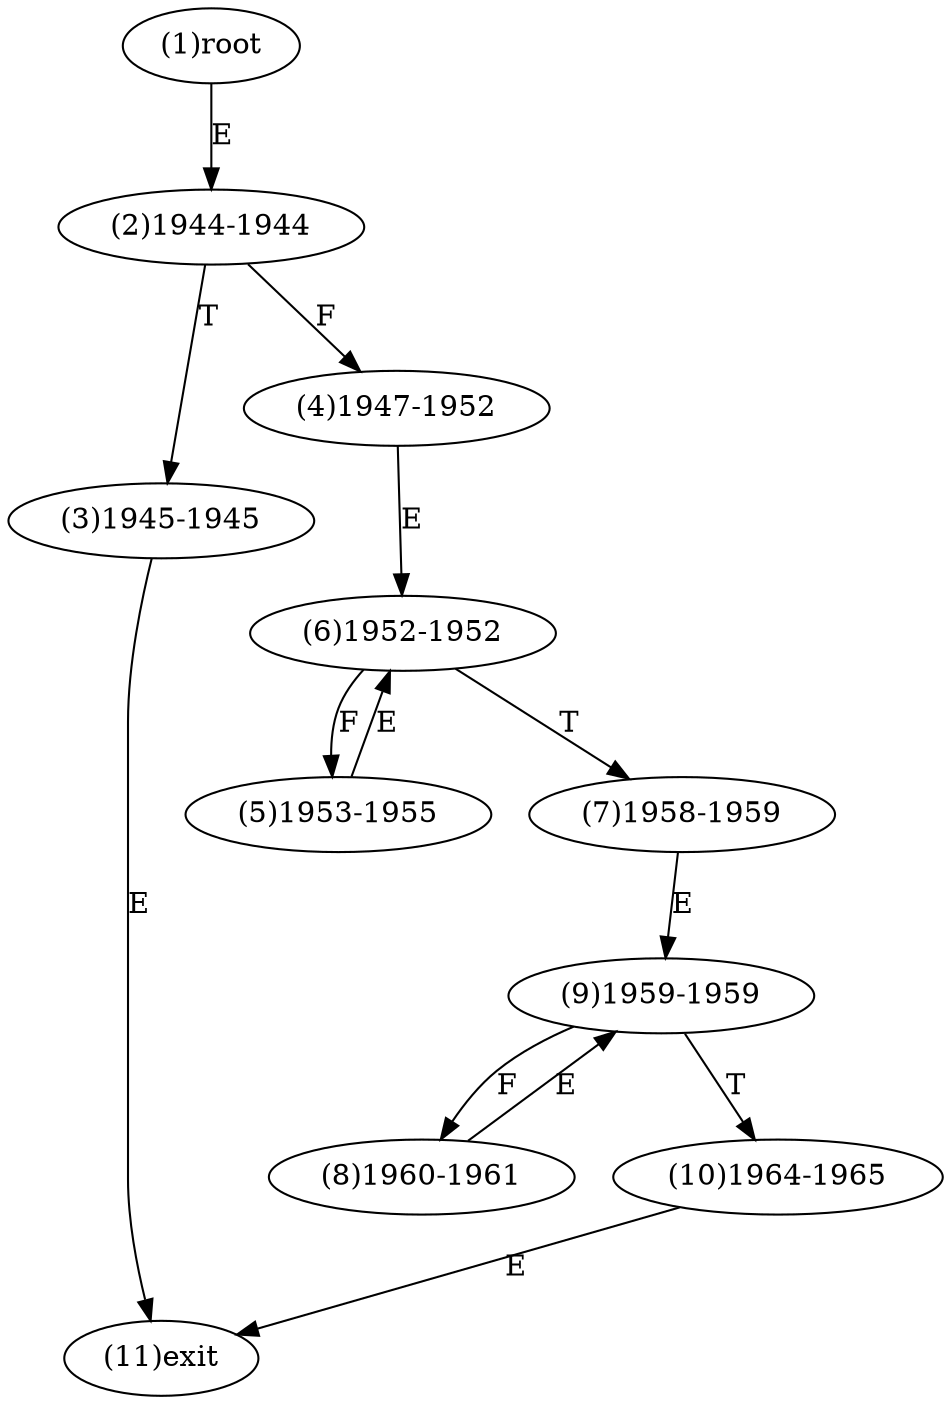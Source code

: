 digraph "" { 
1[ label="(1)root"];
2[ label="(2)1944-1944"];
3[ label="(3)1945-1945"];
4[ label="(4)1947-1952"];
5[ label="(5)1953-1955"];
6[ label="(6)1952-1952"];
7[ label="(7)1958-1959"];
8[ label="(8)1960-1961"];
9[ label="(9)1959-1959"];
10[ label="(10)1964-1965"];
11[ label="(11)exit"];
1->2[ label="E"];
2->4[ label="F"];
2->3[ label="T"];
3->11[ label="E"];
4->6[ label="E"];
5->6[ label="E"];
6->5[ label="F"];
6->7[ label="T"];
7->9[ label="E"];
8->9[ label="E"];
9->8[ label="F"];
9->10[ label="T"];
10->11[ label="E"];
}